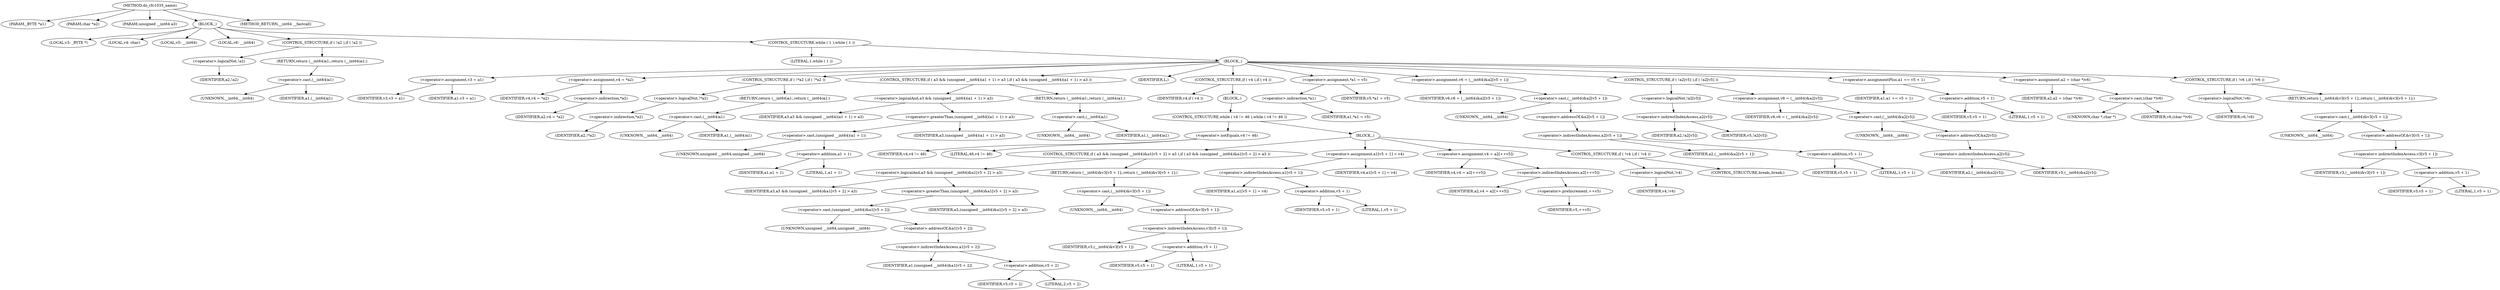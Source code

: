 digraph do_rfc1035_name {  
"1000105" [label = "(METHOD,do_rfc1035_name)" ]
"1000106" [label = "(PARAM,_BYTE *a1)" ]
"1000107" [label = "(PARAM,char *a2)" ]
"1000108" [label = "(PARAM,unsigned __int64 a3)" ]
"1000109" [label = "(BLOCK,,)" ]
"1000110" [label = "(LOCAL,v3: _BYTE *)" ]
"1000111" [label = "(LOCAL,v4: char)" ]
"1000112" [label = "(LOCAL,v5: __int64)" ]
"1000113" [label = "(LOCAL,v6: __int64)" ]
"1000114" [label = "(CONTROL_STRUCTURE,if ( !a2 ),if ( !a2 ))" ]
"1000115" [label = "(<operator>.logicalNot,!a2)" ]
"1000116" [label = "(IDENTIFIER,a2,!a2)" ]
"1000117" [label = "(RETURN,return (__int64)a1;,return (__int64)a1;)" ]
"1000118" [label = "(<operator>.cast,(__int64)a1)" ]
"1000119" [label = "(UNKNOWN,__int64,__int64)" ]
"1000120" [label = "(IDENTIFIER,a1,(__int64)a1)" ]
"1000121" [label = "(CONTROL_STRUCTURE,while ( 1 ),while ( 1 ))" ]
"1000122" [label = "(LITERAL,1,while ( 1 ))" ]
"1000123" [label = "(BLOCK,,)" ]
"1000124" [label = "(<operator>.assignment,v3 = a1)" ]
"1000125" [label = "(IDENTIFIER,v3,v3 = a1)" ]
"1000126" [label = "(IDENTIFIER,a1,v3 = a1)" ]
"1000127" [label = "(<operator>.assignment,v4 = *a2)" ]
"1000128" [label = "(IDENTIFIER,v4,v4 = *a2)" ]
"1000129" [label = "(<operator>.indirection,*a2)" ]
"1000130" [label = "(IDENTIFIER,a2,v4 = *a2)" ]
"1000131" [label = "(CONTROL_STRUCTURE,if ( !*a2 ),if ( !*a2 ))" ]
"1000132" [label = "(<operator>.logicalNot,!*a2)" ]
"1000133" [label = "(<operator>.indirection,*a2)" ]
"1000134" [label = "(IDENTIFIER,a2,!*a2)" ]
"1000135" [label = "(RETURN,return (__int64)a1;,return (__int64)a1;)" ]
"1000136" [label = "(<operator>.cast,(__int64)a1)" ]
"1000137" [label = "(UNKNOWN,__int64,__int64)" ]
"1000138" [label = "(IDENTIFIER,a1,(__int64)a1)" ]
"1000139" [label = "(CONTROL_STRUCTURE,if ( a3 && (unsigned __int64)(a1 + 1) > a3 ),if ( a3 && (unsigned __int64)(a1 + 1) > a3 ))" ]
"1000140" [label = "(<operator>.logicalAnd,a3 && (unsigned __int64)(a1 + 1) > a3)" ]
"1000141" [label = "(IDENTIFIER,a3,a3 && (unsigned __int64)(a1 + 1) > a3)" ]
"1000142" [label = "(<operator>.greaterThan,(unsigned __int64)(a1 + 1) > a3)" ]
"1000143" [label = "(<operator>.cast,(unsigned __int64)(a1 + 1))" ]
"1000144" [label = "(UNKNOWN,unsigned __int64,unsigned __int64)" ]
"1000145" [label = "(<operator>.addition,a1 + 1)" ]
"1000146" [label = "(IDENTIFIER,a1,a1 + 1)" ]
"1000147" [label = "(LITERAL,1,a1 + 1)" ]
"1000148" [label = "(IDENTIFIER,a3,(unsigned __int64)(a1 + 1) > a3)" ]
"1000149" [label = "(RETURN,return (__int64)a1;,return (__int64)a1;)" ]
"1000150" [label = "(<operator>.cast,(__int64)a1)" ]
"1000151" [label = "(UNKNOWN,__int64,__int64)" ]
"1000152" [label = "(IDENTIFIER,a1,(__int64)a1)" ]
"1000153" [label = "(IDENTIFIER,L,)" ]
"1000154" [label = "(CONTROL_STRUCTURE,if ( v4 ),if ( v4 ))" ]
"1000155" [label = "(IDENTIFIER,v4,if ( v4 ))" ]
"1000156" [label = "(BLOCK,,)" ]
"1000157" [label = "(CONTROL_STRUCTURE,while ( v4 != 46 ),while ( v4 != 46 ))" ]
"1000158" [label = "(<operator>.notEquals,v4 != 46)" ]
"1000159" [label = "(IDENTIFIER,v4,v4 != 46)" ]
"1000160" [label = "(LITERAL,46,v4 != 46)" ]
"1000161" [label = "(BLOCK,,)" ]
"1000162" [label = "(CONTROL_STRUCTURE,if ( a3 && (unsigned __int64)&a1[v5 + 2] > a3 ),if ( a3 && (unsigned __int64)&a1[v5 + 2] > a3 ))" ]
"1000163" [label = "(<operator>.logicalAnd,a3 && (unsigned __int64)&a1[v5 + 2] > a3)" ]
"1000164" [label = "(IDENTIFIER,a3,a3 && (unsigned __int64)&a1[v5 + 2] > a3)" ]
"1000165" [label = "(<operator>.greaterThan,(unsigned __int64)&a1[v5 + 2] > a3)" ]
"1000166" [label = "(<operator>.cast,(unsigned __int64)&a1[v5 + 2])" ]
"1000167" [label = "(UNKNOWN,unsigned __int64,unsigned __int64)" ]
"1000168" [label = "(<operator>.addressOf,&a1[v5 + 2])" ]
"1000169" [label = "(<operator>.indirectIndexAccess,a1[v5 + 2])" ]
"1000170" [label = "(IDENTIFIER,a1,(unsigned __int64)&a1[v5 + 2])" ]
"1000171" [label = "(<operator>.addition,v5 + 2)" ]
"1000172" [label = "(IDENTIFIER,v5,v5 + 2)" ]
"1000173" [label = "(LITERAL,2,v5 + 2)" ]
"1000174" [label = "(IDENTIFIER,a3,(unsigned __int64)&a1[v5 + 2] > a3)" ]
"1000175" [label = "(RETURN,return (__int64)&v3[v5 + 1];,return (__int64)&v3[v5 + 1];)" ]
"1000176" [label = "(<operator>.cast,(__int64)&v3[v5 + 1])" ]
"1000177" [label = "(UNKNOWN,__int64,__int64)" ]
"1000178" [label = "(<operator>.addressOf,&v3[v5 + 1])" ]
"1000179" [label = "(<operator>.indirectIndexAccess,v3[v5 + 1])" ]
"1000180" [label = "(IDENTIFIER,v3,(__int64)&v3[v5 + 1])" ]
"1000181" [label = "(<operator>.addition,v5 + 1)" ]
"1000182" [label = "(IDENTIFIER,v5,v5 + 1)" ]
"1000183" [label = "(LITERAL,1,v5 + 1)" ]
"1000184" [label = "(<operator>.assignment,a1[v5 + 1] = v4)" ]
"1000185" [label = "(<operator>.indirectIndexAccess,a1[v5 + 1])" ]
"1000186" [label = "(IDENTIFIER,a1,a1[v5 + 1] = v4)" ]
"1000187" [label = "(<operator>.addition,v5 + 1)" ]
"1000188" [label = "(IDENTIFIER,v5,v5 + 1)" ]
"1000189" [label = "(LITERAL,1,v5 + 1)" ]
"1000190" [label = "(IDENTIFIER,v4,a1[v5 + 1] = v4)" ]
"1000191" [label = "(<operator>.assignment,v4 = a2[++v5])" ]
"1000192" [label = "(IDENTIFIER,v4,v4 = a2[++v5])" ]
"1000193" [label = "(<operator>.indirectIndexAccess,a2[++v5])" ]
"1000194" [label = "(IDENTIFIER,a2,v4 = a2[++v5])" ]
"1000195" [label = "(<operator>.preIncrement,++v5)" ]
"1000196" [label = "(IDENTIFIER,v5,++v5)" ]
"1000197" [label = "(CONTROL_STRUCTURE,if ( !v4 ),if ( !v4 ))" ]
"1000198" [label = "(<operator>.logicalNot,!v4)" ]
"1000199" [label = "(IDENTIFIER,v4,!v4)" ]
"1000200" [label = "(CONTROL_STRUCTURE,break;,break;)" ]
"1000201" [label = "(<operator>.assignment,*a1 = v5)" ]
"1000202" [label = "(<operator>.indirection,*a1)" ]
"1000203" [label = "(IDENTIFIER,a1,*a1 = v5)" ]
"1000204" [label = "(IDENTIFIER,v5,*a1 = v5)" ]
"1000205" [label = "(<operator>.assignment,v6 = (__int64)&a2[v5 + 1])" ]
"1000206" [label = "(IDENTIFIER,v6,v6 = (__int64)&a2[v5 + 1])" ]
"1000207" [label = "(<operator>.cast,(__int64)&a2[v5 + 1])" ]
"1000208" [label = "(UNKNOWN,__int64,__int64)" ]
"1000209" [label = "(<operator>.addressOf,&a2[v5 + 1])" ]
"1000210" [label = "(<operator>.indirectIndexAccess,a2[v5 + 1])" ]
"1000211" [label = "(IDENTIFIER,a2,(__int64)&a2[v5 + 1])" ]
"1000212" [label = "(<operator>.addition,v5 + 1)" ]
"1000213" [label = "(IDENTIFIER,v5,v5 + 1)" ]
"1000214" [label = "(LITERAL,1,v5 + 1)" ]
"1000215" [label = "(CONTROL_STRUCTURE,if ( !a2[v5] ),if ( !a2[v5] ))" ]
"1000216" [label = "(<operator>.logicalNot,!a2[v5])" ]
"1000217" [label = "(<operator>.indirectIndexAccess,a2[v5])" ]
"1000218" [label = "(IDENTIFIER,a2,!a2[v5])" ]
"1000219" [label = "(IDENTIFIER,v5,!a2[v5])" ]
"1000220" [label = "(<operator>.assignment,v6 = (__int64)&a2[v5])" ]
"1000221" [label = "(IDENTIFIER,v6,v6 = (__int64)&a2[v5])" ]
"1000222" [label = "(<operator>.cast,(__int64)&a2[v5])" ]
"1000223" [label = "(UNKNOWN,__int64,__int64)" ]
"1000224" [label = "(<operator>.addressOf,&a2[v5])" ]
"1000225" [label = "(<operator>.indirectIndexAccess,a2[v5])" ]
"1000226" [label = "(IDENTIFIER,a2,(__int64)&a2[v5])" ]
"1000227" [label = "(IDENTIFIER,v5,(__int64)&a2[v5])" ]
"1000228" [label = "(<operator>.assignmentPlus,a1 += v5 + 1)" ]
"1000229" [label = "(IDENTIFIER,a1,a1 += v5 + 1)" ]
"1000230" [label = "(<operator>.addition,v5 + 1)" ]
"1000231" [label = "(IDENTIFIER,v5,v5 + 1)" ]
"1000232" [label = "(LITERAL,1,v5 + 1)" ]
"1000233" [label = "(<operator>.assignment,a2 = (char *)v6)" ]
"1000234" [label = "(IDENTIFIER,a2,a2 = (char *)v6)" ]
"1000235" [label = "(<operator>.cast,(char *)v6)" ]
"1000236" [label = "(UNKNOWN,char *,char *)" ]
"1000237" [label = "(IDENTIFIER,v6,(char *)v6)" ]
"1000238" [label = "(CONTROL_STRUCTURE,if ( !v6 ),if ( !v6 ))" ]
"1000239" [label = "(<operator>.logicalNot,!v6)" ]
"1000240" [label = "(IDENTIFIER,v6,!v6)" ]
"1000241" [label = "(RETURN,return (__int64)&v3[v5 + 1];,return (__int64)&v3[v5 + 1];)" ]
"1000242" [label = "(<operator>.cast,(__int64)&v3[v5 + 1])" ]
"1000243" [label = "(UNKNOWN,__int64,__int64)" ]
"1000244" [label = "(<operator>.addressOf,&v3[v5 + 1])" ]
"1000245" [label = "(<operator>.indirectIndexAccess,v3[v5 + 1])" ]
"1000246" [label = "(IDENTIFIER,v3,(__int64)&v3[v5 + 1])" ]
"1000247" [label = "(<operator>.addition,v5 + 1)" ]
"1000248" [label = "(IDENTIFIER,v5,v5 + 1)" ]
"1000249" [label = "(LITERAL,1,v5 + 1)" ]
"1000250" [label = "(METHOD_RETURN,__int64 __fastcall)" ]
  "1000105" -> "1000106" 
  "1000105" -> "1000107" 
  "1000105" -> "1000108" 
  "1000105" -> "1000109" 
  "1000105" -> "1000250" 
  "1000109" -> "1000110" 
  "1000109" -> "1000111" 
  "1000109" -> "1000112" 
  "1000109" -> "1000113" 
  "1000109" -> "1000114" 
  "1000109" -> "1000121" 
  "1000114" -> "1000115" 
  "1000114" -> "1000117" 
  "1000115" -> "1000116" 
  "1000117" -> "1000118" 
  "1000118" -> "1000119" 
  "1000118" -> "1000120" 
  "1000121" -> "1000122" 
  "1000121" -> "1000123" 
  "1000123" -> "1000124" 
  "1000123" -> "1000127" 
  "1000123" -> "1000131" 
  "1000123" -> "1000139" 
  "1000123" -> "1000153" 
  "1000123" -> "1000154" 
  "1000123" -> "1000201" 
  "1000123" -> "1000205" 
  "1000123" -> "1000215" 
  "1000123" -> "1000228" 
  "1000123" -> "1000233" 
  "1000123" -> "1000238" 
  "1000124" -> "1000125" 
  "1000124" -> "1000126" 
  "1000127" -> "1000128" 
  "1000127" -> "1000129" 
  "1000129" -> "1000130" 
  "1000131" -> "1000132" 
  "1000131" -> "1000135" 
  "1000132" -> "1000133" 
  "1000133" -> "1000134" 
  "1000135" -> "1000136" 
  "1000136" -> "1000137" 
  "1000136" -> "1000138" 
  "1000139" -> "1000140" 
  "1000139" -> "1000149" 
  "1000140" -> "1000141" 
  "1000140" -> "1000142" 
  "1000142" -> "1000143" 
  "1000142" -> "1000148" 
  "1000143" -> "1000144" 
  "1000143" -> "1000145" 
  "1000145" -> "1000146" 
  "1000145" -> "1000147" 
  "1000149" -> "1000150" 
  "1000150" -> "1000151" 
  "1000150" -> "1000152" 
  "1000154" -> "1000155" 
  "1000154" -> "1000156" 
  "1000156" -> "1000157" 
  "1000157" -> "1000158" 
  "1000157" -> "1000161" 
  "1000158" -> "1000159" 
  "1000158" -> "1000160" 
  "1000161" -> "1000162" 
  "1000161" -> "1000184" 
  "1000161" -> "1000191" 
  "1000161" -> "1000197" 
  "1000162" -> "1000163" 
  "1000162" -> "1000175" 
  "1000163" -> "1000164" 
  "1000163" -> "1000165" 
  "1000165" -> "1000166" 
  "1000165" -> "1000174" 
  "1000166" -> "1000167" 
  "1000166" -> "1000168" 
  "1000168" -> "1000169" 
  "1000169" -> "1000170" 
  "1000169" -> "1000171" 
  "1000171" -> "1000172" 
  "1000171" -> "1000173" 
  "1000175" -> "1000176" 
  "1000176" -> "1000177" 
  "1000176" -> "1000178" 
  "1000178" -> "1000179" 
  "1000179" -> "1000180" 
  "1000179" -> "1000181" 
  "1000181" -> "1000182" 
  "1000181" -> "1000183" 
  "1000184" -> "1000185" 
  "1000184" -> "1000190" 
  "1000185" -> "1000186" 
  "1000185" -> "1000187" 
  "1000187" -> "1000188" 
  "1000187" -> "1000189" 
  "1000191" -> "1000192" 
  "1000191" -> "1000193" 
  "1000193" -> "1000194" 
  "1000193" -> "1000195" 
  "1000195" -> "1000196" 
  "1000197" -> "1000198" 
  "1000197" -> "1000200" 
  "1000198" -> "1000199" 
  "1000201" -> "1000202" 
  "1000201" -> "1000204" 
  "1000202" -> "1000203" 
  "1000205" -> "1000206" 
  "1000205" -> "1000207" 
  "1000207" -> "1000208" 
  "1000207" -> "1000209" 
  "1000209" -> "1000210" 
  "1000210" -> "1000211" 
  "1000210" -> "1000212" 
  "1000212" -> "1000213" 
  "1000212" -> "1000214" 
  "1000215" -> "1000216" 
  "1000215" -> "1000220" 
  "1000216" -> "1000217" 
  "1000217" -> "1000218" 
  "1000217" -> "1000219" 
  "1000220" -> "1000221" 
  "1000220" -> "1000222" 
  "1000222" -> "1000223" 
  "1000222" -> "1000224" 
  "1000224" -> "1000225" 
  "1000225" -> "1000226" 
  "1000225" -> "1000227" 
  "1000228" -> "1000229" 
  "1000228" -> "1000230" 
  "1000230" -> "1000231" 
  "1000230" -> "1000232" 
  "1000233" -> "1000234" 
  "1000233" -> "1000235" 
  "1000235" -> "1000236" 
  "1000235" -> "1000237" 
  "1000238" -> "1000239" 
  "1000238" -> "1000241" 
  "1000239" -> "1000240" 
  "1000241" -> "1000242" 
  "1000242" -> "1000243" 
  "1000242" -> "1000244" 
  "1000244" -> "1000245" 
  "1000245" -> "1000246" 
  "1000245" -> "1000247" 
  "1000247" -> "1000248" 
  "1000247" -> "1000249" 
}
